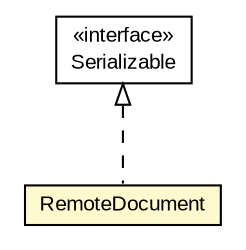 #!/usr/local/bin/dot
#
# Class diagram 
# Generated by UMLGraph version R5_6-24-gf6e263 (http://www.umlgraph.org/)
#

digraph G {
	edge [fontname="arial",fontsize=10,labelfontname="arial",labelfontsize=10];
	node [fontname="arial",fontsize=10,shape=plaintext];
	nodesep=0.25;
	ranksep=0.5;
	// eu.europa.esig.dss.RemoteDocument
	c551445 [label=<<table title="eu.europa.esig.dss.RemoteDocument" border="0" cellborder="1" cellspacing="0" cellpadding="2" port="p" bgcolor="lemonChiffon" href="./RemoteDocument.html">
		<tr><td><table border="0" cellspacing="0" cellpadding="1">
<tr><td align="center" balign="center"> RemoteDocument </td></tr>
		</table></td></tr>
		</table>>, URL="./RemoteDocument.html", fontname="arial", fontcolor="black", fontsize=10.0];
	//eu.europa.esig.dss.RemoteDocument implements java.io.Serializable
	c552298:p -> c551445:p [dir=back,arrowtail=empty,style=dashed];
	// java.io.Serializable
	c552298 [label=<<table title="java.io.Serializable" border="0" cellborder="1" cellspacing="0" cellpadding="2" port="p" href="http://java.sun.com/j2se/1.4.2/docs/api/java/io/Serializable.html">
		<tr><td><table border="0" cellspacing="0" cellpadding="1">
<tr><td align="center" balign="center"> &#171;interface&#187; </td></tr>
<tr><td align="center" balign="center"> Serializable </td></tr>
		</table></td></tr>
		</table>>, URL="http://java.sun.com/j2se/1.4.2/docs/api/java/io/Serializable.html", fontname="arial", fontcolor="black", fontsize=10.0];
}

